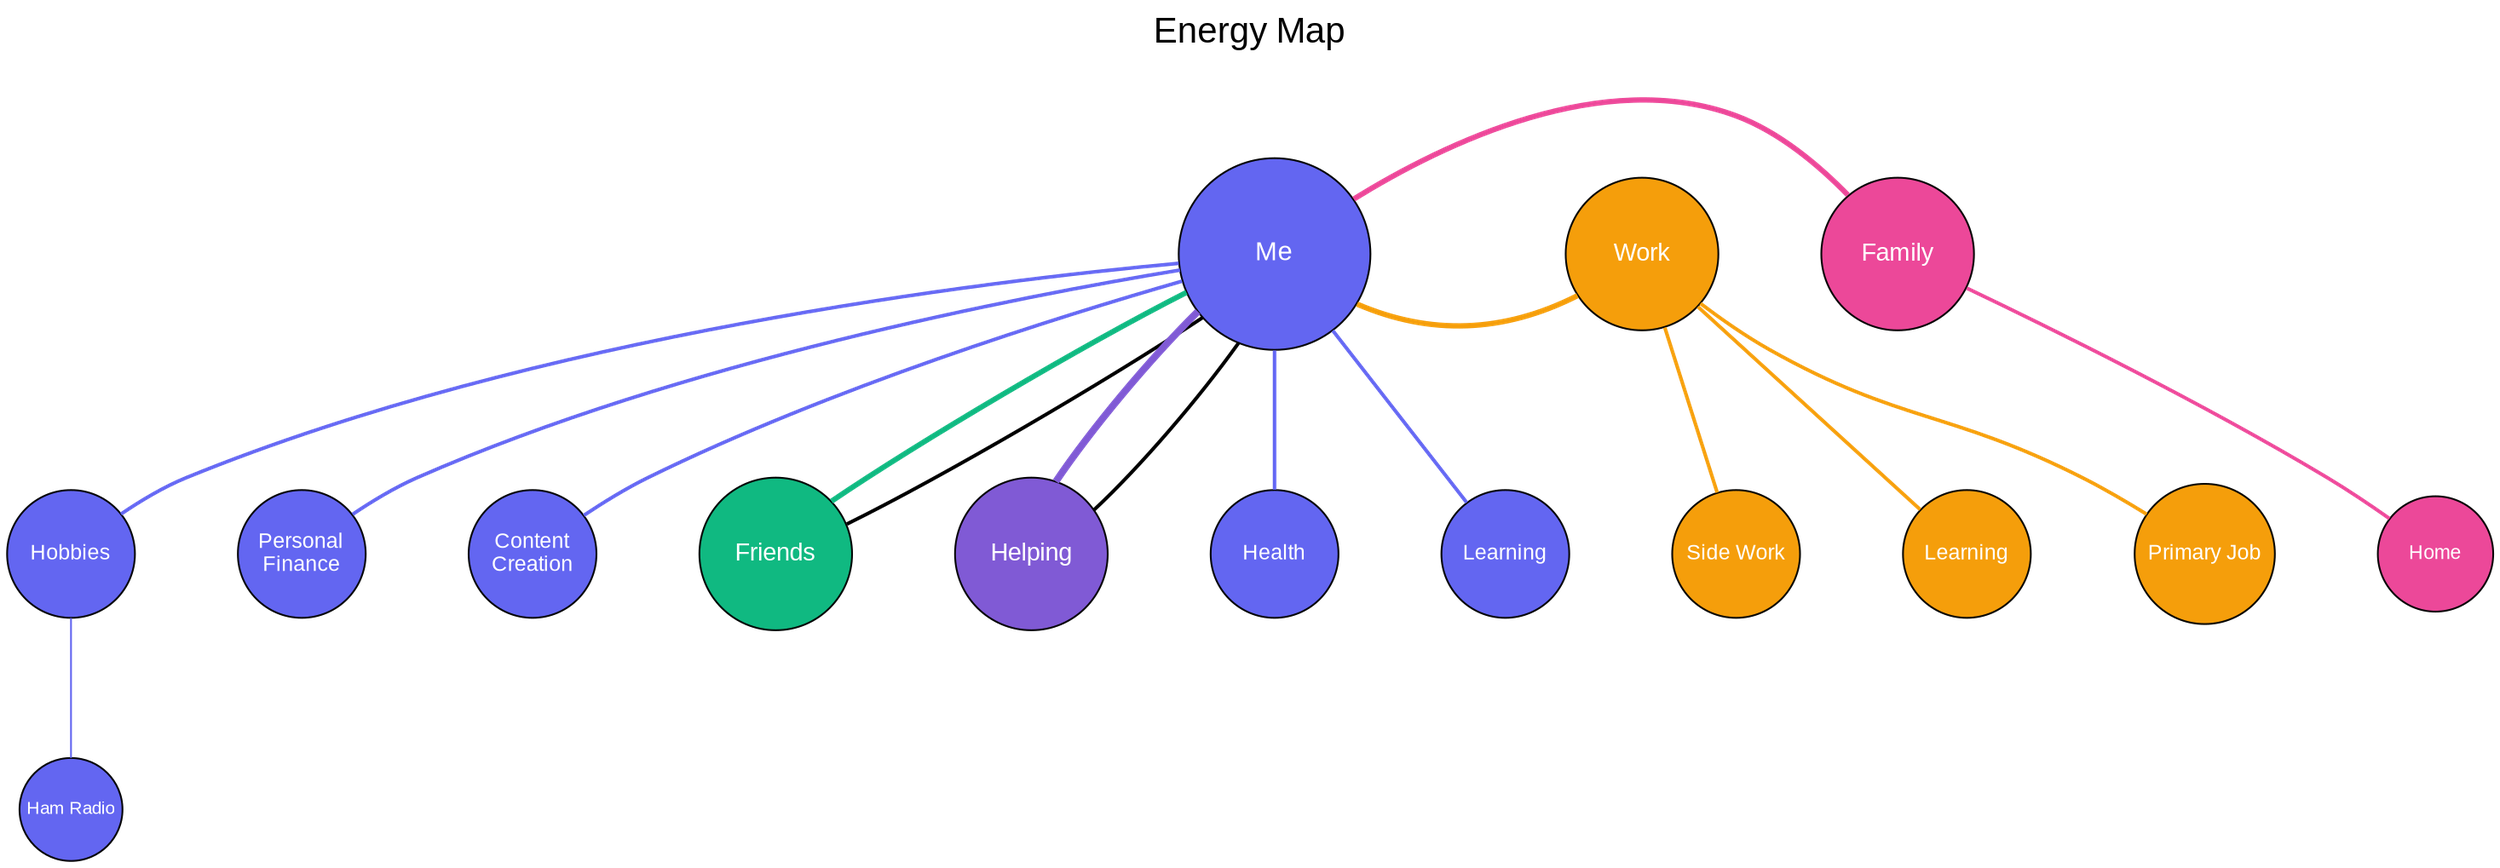 digraph EnergyMap {
    // Graph settings
    graph [rankdir=TB, splines=true, overlap=false, nodesep=0.8, ranksep=1.0, fontname="Arial", label="Energy Map", labelloc=t, fontsize=20, bgcolor="transparent"];
    node [shape=circle, style=filled, fontname="Arial", fixedsize=true, width=1.2];
    edge [penwidth=2, arrowhead=none];

    // Main node
    Me [fillcolor="#6366F1", fontcolor=white, fontsize=15, width=1.5, label="Me"];

    // Category nodes
    Family [fillcolor="#EC4899", fontcolor=white, fontsize=14, label="Family"];
    Work [fillcolor="#F59E0B", fontcolor=white, fontsize=14, label="Work"];
    Friends [fillcolor="#10B981", fontcolor=white, fontsize=14, label="Friends"];
    Helping [fillcolor="#805AD5", fontcolor=white, fontsize=14, label="Helping"];

    // Personal nodes
    Health [fillcolor="#6366F1", fontcolor=white, fontsize=12, width=1.0, label="Health"];
    Learning [fillcolor="#6366F1", fontcolor=white, fontsize=12, width=1.0, label="Learning"];
    Hobbies [fillcolor="#6366F1", fontcolor=white, fontsize=12, width=1.0, label="Hobbies"];
    Finance [fillcolor="#6366F1", fontcolor=white, fontsize=12, width=1.0, label="Personal\nFinance"];
    ContentCreation [fillcolor="#6366F1", fontcolor=white, fontsize=12, width=1.0, label="Content\nCreation"];
    HamRadio [fillcolor="#6366F1", fontcolor=white, fontsize=10, width=0.8, label="Ham Radio"];

    // Work-related nodes
    PrimaryJob [fillcolor="#F59E0B", fontcolor=white, fontsize=12, width=1.1, label="Primary Job"];
    BigProject [fillcolor="#F59E0B", fontcolor=white, fontsize=12, width=1.0, label="Side Work"];
    WorkLearning [fillcolor="#F59E0B", fontcolor=white, fontsize=12, width=1.0, label="Learning"];

    // Family node
    Home [fillcolor="#EC4899", fontcolor=white, fontsize=11, width=0.9, label="Home"];

    // Main connections from Me
    Me -> Family [color="#EC4899", penwidth=3];
    Me -> Work [color="#F59E0B", penwidth=3];
    Me -> Friends [color="#10B981", penwidth=3];
    Me -> Helping [color="#805AD5", penwidth=4];

    // Personal connections
    Me -> Health [color="#6366F1", penwidth=2];
    Me -> Learning [color="#6366F1", penwidth=2];
    Me -> Hobbies [color="#6366F1", penwidth=2];
    Me -> Finance [color="#6366F1", penwidth=2];
    Me -> ContentCreation [color="#6366F1", penwidth=2];
    Hobbies -> HamRadio [color="#6366F1", penwidth=1];

    // Work connections
    Work -> PrimaryJob [color="#F59E0B", penwidth=2];
    Work -> BigProject [color="#F59E0B", penwidth=2];
    Work -> WorkLearning [color="#F59E0B", penwidth=2];

    // Family connection
    Family -> Home [color="#EC4899", penwidth=2];

    // Position Family and Home to the left of Me
    {rank=same; Family; Me; Work;}
    Family -> Me [style=invis];
    Me -> Work [style=invis];
    
    // Position additional elements
    {rank=same; Friends; Helping}
    {rank=same; Health; Learning}
    {rank=same; Finance; Hobbies; PrimaryJob}
    {rank=same; Home; ContentCreation}
    
    // Edge constraints to help with layout
    Me -> Friends [weight=0.5];
    Me -> Helping [weight=0.5];
    
    // Force Family to be left of Me
    edge [constraint=false];
    Family -> Me:w [style=invis, weight=100];
    
    // Additional layout tweaks
    subgraph cluster_left {
        rank=min;
        Family;
        color=invis;
    }
}